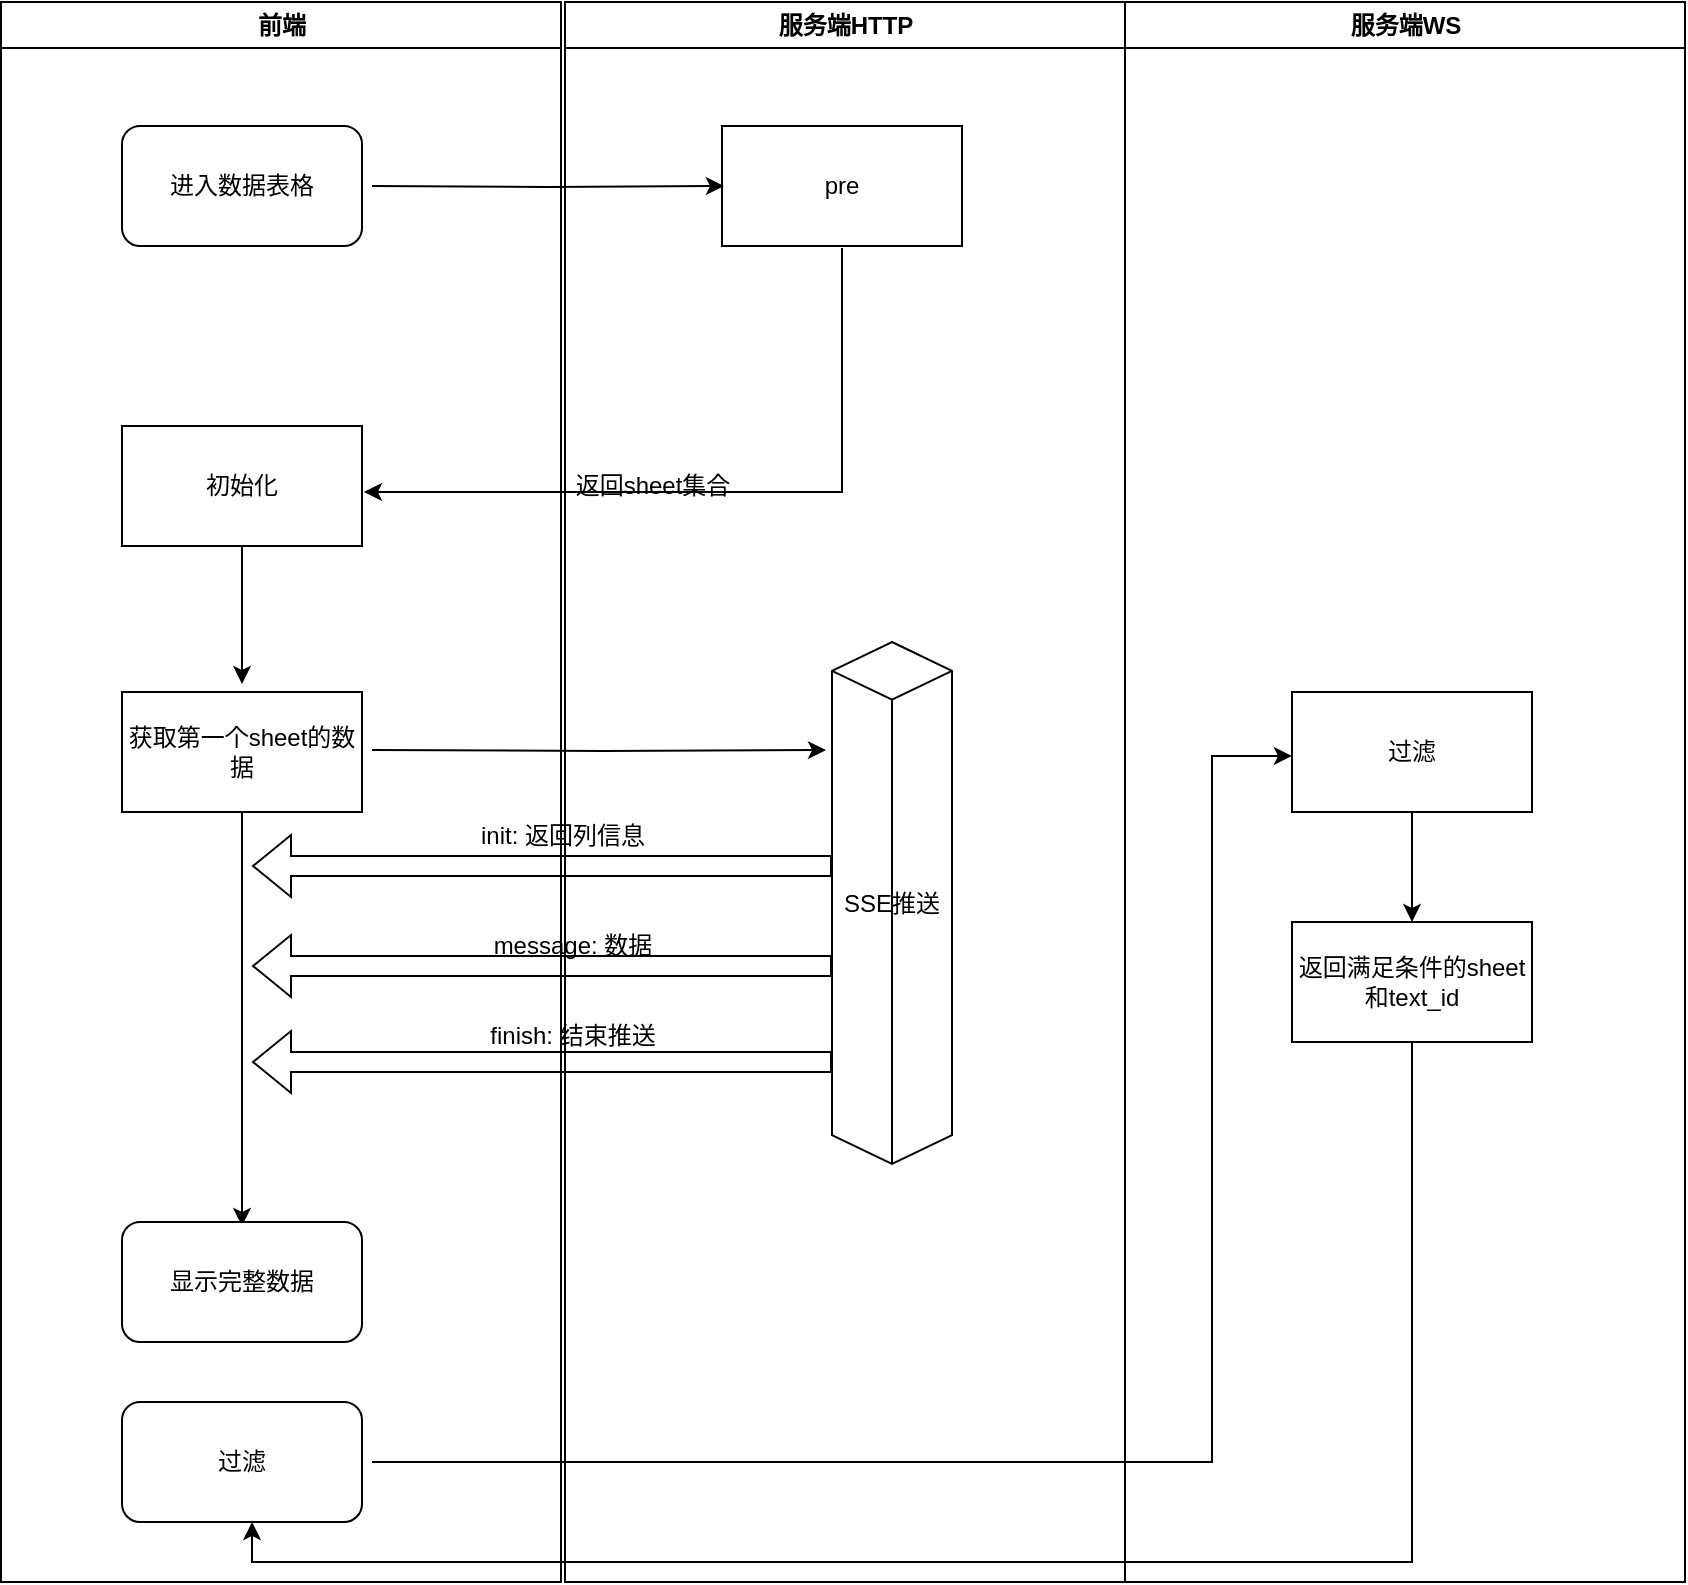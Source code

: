 <mxfile version="20.2.6" type="github">
  <diagram name="Page-1" id="e7e014a7-5840-1c2e-5031-d8a46d1fe8dd">
    <mxGraphModel dx="1426" dy="769" grid="1" gridSize="10" guides="1" tooltips="1" connect="1" arrows="1" fold="1" page="1" pageScale="1" pageWidth="1169" pageHeight="826" background="none" math="0" shadow="0">
      <root>
        <mxCell id="0" />
        <mxCell id="1" parent="0" />
        <mxCell id="2" value="前端" style="swimlane;whiteSpace=wrap" parent="1" vertex="1">
          <mxGeometry x="164.5" y="20" width="280" height="790" as="geometry" />
        </mxCell>
        <mxCell id="CFno1FlR8xtJHJYkCNm4-50" value="进入数据表格" style="rounded=1;whiteSpace=wrap;html=1;" vertex="1" parent="2">
          <mxGeometry x="60.5" y="62" width="120" height="60" as="geometry" />
        </mxCell>
        <mxCell id="CFno1FlR8xtJHJYkCNm4-70" style="edgeStyle=orthogonalEdgeStyle;rounded=0;orthogonalLoop=1;jettySize=auto;html=1;entryX=0.5;entryY=-0.067;entryDx=0;entryDy=0;entryPerimeter=0;" edge="1" parent="2" source="CFno1FlR8xtJHJYkCNm4-62" target="CFno1FlR8xtJHJYkCNm4-66">
          <mxGeometry relative="1" as="geometry" />
        </mxCell>
        <mxCell id="CFno1FlR8xtJHJYkCNm4-62" value="初始化" style="rounded=0;whiteSpace=wrap;html=1;" vertex="1" parent="2">
          <mxGeometry x="60.5" y="212" width="120" height="60" as="geometry" />
        </mxCell>
        <mxCell id="CFno1FlR8xtJHJYkCNm4-94" style="edgeStyle=orthogonalEdgeStyle;rounded=0;orthogonalLoop=1;jettySize=auto;html=1;" edge="1" parent="2" source="CFno1FlR8xtJHJYkCNm4-66">
          <mxGeometry relative="1" as="geometry">
            <mxPoint x="120.5" y="612" as="targetPoint" />
          </mxGeometry>
        </mxCell>
        <mxCell id="CFno1FlR8xtJHJYkCNm4-66" value="获取第一个sheet的数据" style="rounded=0;whiteSpace=wrap;html=1;" vertex="1" parent="2">
          <mxGeometry x="60.5" y="345" width="120" height="60" as="geometry" />
        </mxCell>
        <mxCell id="CFno1FlR8xtJHJYkCNm4-81" value="" style="shape=flexArrow;endArrow=classic;html=1;rounded=0;" edge="1" parent="2">
          <mxGeometry width="50" height="50" relative="1" as="geometry">
            <mxPoint x="415.5" y="432" as="sourcePoint" />
            <mxPoint x="125.5" y="432" as="targetPoint" />
          </mxGeometry>
        </mxCell>
        <mxCell id="CFno1FlR8xtJHJYkCNm4-89" value="" style="shape=flexArrow;endArrow=classic;html=1;rounded=0;" edge="1" parent="2">
          <mxGeometry width="50" height="50" relative="1" as="geometry">
            <mxPoint x="415.5" y="482" as="sourcePoint" />
            <mxPoint x="125.5" y="482" as="targetPoint" />
          </mxGeometry>
        </mxCell>
        <mxCell id="CFno1FlR8xtJHJYkCNm4-90" value="" style="shape=flexArrow;endArrow=classic;html=1;rounded=0;" edge="1" parent="2">
          <mxGeometry width="50" height="50" relative="1" as="geometry">
            <mxPoint x="415.5" y="530" as="sourcePoint" />
            <mxPoint x="125.5" y="530" as="targetPoint" />
          </mxGeometry>
        </mxCell>
        <mxCell id="CFno1FlR8xtJHJYkCNm4-104" value="显示完整数据" style="rounded=1;whiteSpace=wrap;html=1;" vertex="1" parent="2">
          <mxGeometry x="60.5" y="610" width="120" height="60" as="geometry" />
        </mxCell>
        <mxCell id="CFno1FlR8xtJHJYkCNm4-109" value="过滤" style="rounded=1;whiteSpace=wrap;html=1;" vertex="1" parent="2">
          <mxGeometry x="60.5" y="700" width="120" height="60" as="geometry" />
        </mxCell>
        <mxCell id="3" value="服务端HTTP" style="swimlane;whiteSpace=wrap" parent="1" vertex="1">
          <mxGeometry x="446.5" y="20" width="280" height="790" as="geometry" />
        </mxCell>
        <mxCell id="CFno1FlR8xtJHJYkCNm4-49" value="pre" style="rounded=0;whiteSpace=wrap;html=1;" vertex="1" parent="3">
          <mxGeometry x="78.5" y="62" width="120" height="60" as="geometry" />
        </mxCell>
        <mxCell id="CFno1FlR8xtJHJYkCNm4-84" value="init: 返回列信息" style="text;html=1;align=center;verticalAlign=middle;resizable=0;points=[];autosize=1;strokeColor=none;fillColor=none;" vertex="1" parent="3">
          <mxGeometry x="-56.5" y="402" width="110" height="30" as="geometry" />
        </mxCell>
        <mxCell id="CFno1FlR8xtJHJYkCNm4-92" value="message: 数据" style="text;html=1;align=center;verticalAlign=middle;resizable=0;points=[];autosize=1;strokeColor=none;fillColor=none;" vertex="1" parent="3">
          <mxGeometry x="-46.5" y="457" width="100" height="30" as="geometry" />
        </mxCell>
        <mxCell id="CFno1FlR8xtJHJYkCNm4-97" value="finish: 结束推送" style="text;html=1;align=center;verticalAlign=middle;resizable=0;points=[];autosize=1;strokeColor=none;fillColor=none;" vertex="1" parent="3">
          <mxGeometry x="-51.5" y="502" width="110" height="30" as="geometry" />
        </mxCell>
        <mxCell id="CFno1FlR8xtJHJYkCNm4-100" value="SSE推送" style="html=1;whiteSpace=wrap;shape=isoCube2;backgroundOutline=1;isoAngle=15;" vertex="1" parent="3">
          <mxGeometry x="133.5" y="320" width="60" height="261" as="geometry" />
        </mxCell>
        <mxCell id="4" value="服务端WS" style="swimlane;whiteSpace=wrap" parent="1" vertex="1">
          <mxGeometry x="726.5" y="20" width="280" height="790" as="geometry" />
        </mxCell>
        <mxCell id="CFno1FlR8xtJHJYkCNm4-111" style="edgeStyle=orthogonalEdgeStyle;rounded=0;orthogonalLoop=1;jettySize=auto;html=1;entryX=0.5;entryY=0;entryDx=0;entryDy=0;entryPerimeter=0;" edge="1" parent="4" source="CFno1FlR8xtJHJYkCNm4-106" target="CFno1FlR8xtJHJYkCNm4-107">
          <mxGeometry relative="1" as="geometry" />
        </mxCell>
        <mxCell id="CFno1FlR8xtJHJYkCNm4-106" value="过滤" style="rounded=0;whiteSpace=wrap;html=1;" vertex="1" parent="4">
          <mxGeometry x="83.5" y="345" width="120" height="60" as="geometry" />
        </mxCell>
        <mxCell id="CFno1FlR8xtJHJYkCNm4-107" value="返回满足条件的sheet和text_id" style="rounded=0;whiteSpace=wrap;html=1;" vertex="1" parent="4">
          <mxGeometry x="83.5" y="460" width="120" height="60" as="geometry" />
        </mxCell>
        <mxCell id="CFno1FlR8xtJHJYkCNm4-51" style="edgeStyle=orthogonalEdgeStyle;rounded=0;orthogonalLoop=1;jettySize=auto;html=1;entryX=0.008;entryY=0.5;entryDx=0;entryDy=0;entryPerimeter=0;" edge="1" parent="1" target="CFno1FlR8xtJHJYkCNm4-49">
          <mxGeometry relative="1" as="geometry">
            <mxPoint x="350" y="112" as="sourcePoint" />
          </mxGeometry>
        </mxCell>
        <mxCell id="CFno1FlR8xtJHJYkCNm4-55" value="返回sheet集合" style="text;html=1;align=center;verticalAlign=middle;resizable=0;points=[];autosize=1;strokeColor=none;fillColor=none;" vertex="1" parent="1">
          <mxGeometry x="440" y="247" width="100" height="30" as="geometry" />
        </mxCell>
        <mxCell id="CFno1FlR8xtJHJYkCNm4-65" style="edgeStyle=orthogonalEdgeStyle;rounded=0;orthogonalLoop=1;jettySize=auto;html=1;entryX=1.008;entryY=0.55;entryDx=0;entryDy=0;entryPerimeter=0;exitX=0.5;exitY=1.017;exitDx=0;exitDy=0;exitPerimeter=0;" edge="1" parent="1" source="CFno1FlR8xtJHJYkCNm4-49" target="CFno1FlR8xtJHJYkCNm4-62">
          <mxGeometry relative="1" as="geometry">
            <Array as="points">
              <mxPoint x="585" y="265" />
            </Array>
          </mxGeometry>
        </mxCell>
        <mxCell id="CFno1FlR8xtJHJYkCNm4-102" style="edgeStyle=orthogonalEdgeStyle;rounded=0;orthogonalLoop=1;jettySize=auto;html=1;entryX=-0.05;entryY=0.207;entryDx=0;entryDy=0;entryPerimeter=0;" edge="1" parent="1" target="CFno1FlR8xtJHJYkCNm4-100">
          <mxGeometry relative="1" as="geometry">
            <mxPoint x="410" y="395" as="targetPoint" />
            <mxPoint x="350" y="394" as="sourcePoint" />
          </mxGeometry>
        </mxCell>
        <mxCell id="CFno1FlR8xtJHJYkCNm4-110" style="edgeStyle=orthogonalEdgeStyle;rounded=0;orthogonalLoop=1;jettySize=auto;html=1;entryX=0;entryY=0.533;entryDx=0;entryDy=0;entryPerimeter=0;" edge="1" parent="1" target="CFno1FlR8xtJHJYkCNm4-106">
          <mxGeometry relative="1" as="geometry">
            <mxPoint x="350" y="750" as="sourcePoint" />
            <Array as="points">
              <mxPoint x="770" y="750" />
              <mxPoint x="770" y="397" />
            </Array>
          </mxGeometry>
        </mxCell>
        <mxCell id="CFno1FlR8xtJHJYkCNm4-112" style="edgeStyle=orthogonalEdgeStyle;rounded=0;orthogonalLoop=1;jettySize=auto;html=1;entryX=0.542;entryY=1;entryDx=0;entryDy=0;entryPerimeter=0;" edge="1" parent="1" target="CFno1FlR8xtJHJYkCNm4-109">
          <mxGeometry relative="1" as="geometry">
            <mxPoint x="290" y="800" as="targetPoint" />
            <mxPoint x="870" y="540" as="sourcePoint" />
            <Array as="points">
              <mxPoint x="870" y="800" />
              <mxPoint x="290" y="800" />
            </Array>
          </mxGeometry>
        </mxCell>
      </root>
    </mxGraphModel>
  </diagram>
</mxfile>
